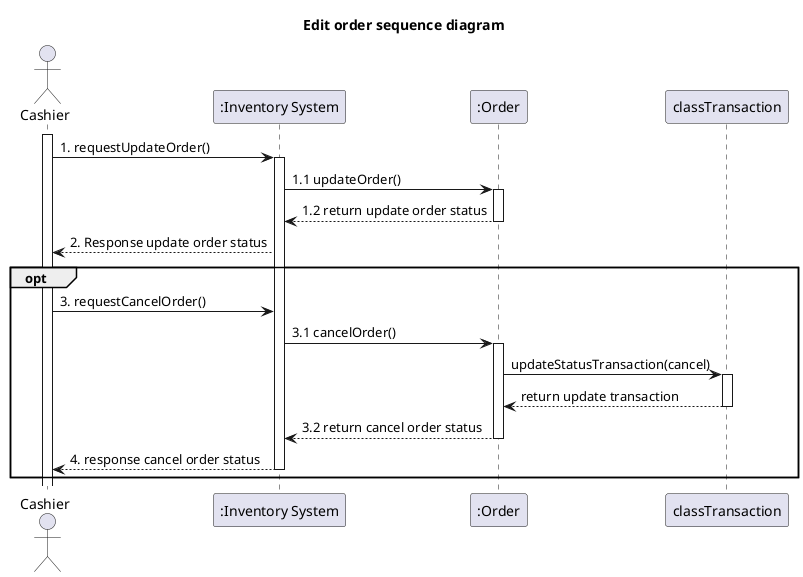 @startuml
'example
title Edit order sequence diagram

actor Cashier as actorCashier
participant ":Inventory System" as InventorySystem
participant ":Order" as classOrder

activate actorCashier

actorCashier -> InventorySystem: 1. requestUpdateOrder()
activate InventorySystem

InventorySystem -> classOrder: 1.1 updateOrder()
activate classOrder

classOrder --> InventorySystem: 1.2 return update order status
deactivate classOrder

InventorySystem --> actorCashier : 2. Response update order status
opt

actorCashier -> InventorySystem: 3. requestCancelOrder()



InventorySystem -> classOrder: 3.1 cancelOrder()
activate classOrder

classOrder -> classTransaction : updateStatusTransaction(cancel)
activate classTransaction

classTransaction --> classOrder : return update transaction
deactivate classTransaction


classOrder --> InventorySystem: 3.2 return cancel order status
deactivate classOrder

InventorySystem --> actorCashier: 4. response cancel order status
deactivate InventorySystem

end


@enduml